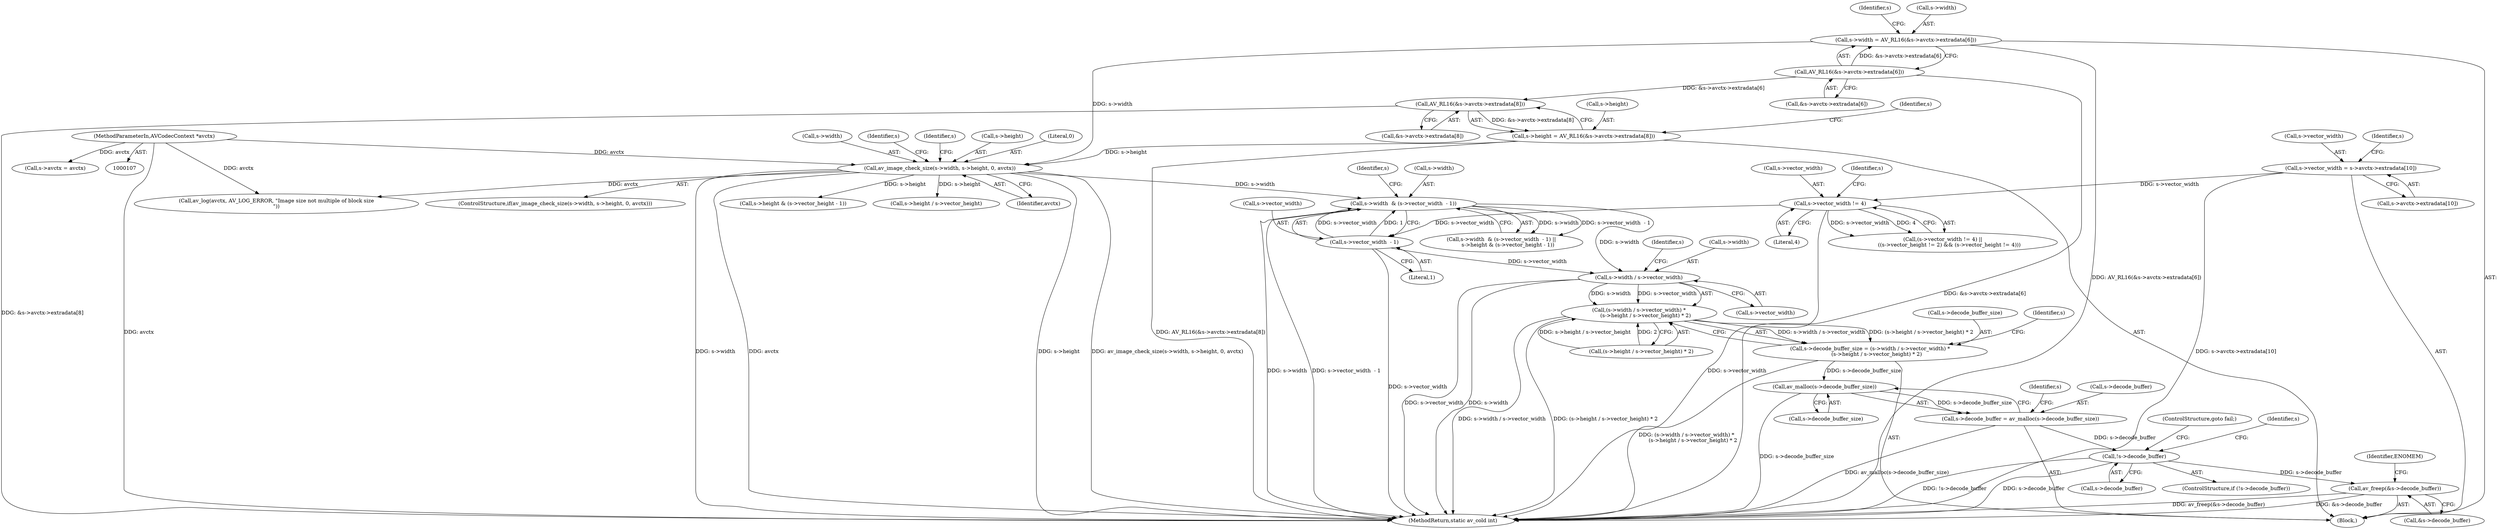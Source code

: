 digraph "0_libav_58b2e0f0f2fc96c1158e04f8aba95cbe6157a1a3@pointer" {
"1000312" [label="(Call,s->width / s->vector_width)"];
"1000269" [label="(Call,s->width  & (s->vector_width  - 1))"];
"1000186" [label="(Call,av_image_check_size(s->width, s->height, 0, avctx))"];
"1000159" [label="(Call,s->width = AV_RL16(&s->avctx->extradata[6]))"];
"1000163" [label="(Call,AV_RL16(&s->avctx->extradata[6]))"];
"1000172" [label="(Call,s->height = AV_RL16(&s->avctx->extradata[8]))"];
"1000176" [label="(Call,AV_RL16(&s->avctx->extradata[8]))"];
"1000108" [label="(MethodParameterIn,AVCodecContext *avctx)"];
"1000273" [label="(Call,s->vector_width  - 1)"];
"1000247" [label="(Call,s->vector_width != 4)"];
"1000208" [label="(Call,s->vector_width = s->avctx->extradata[10])"];
"1000311" [label="(Call,(s->width / s->vector_width) *\n        (s->height / s->vector_height) * 2)"];
"1000307" [label="(Call,s->decode_buffer_size = (s->width / s->vector_width) *\n        (s->height / s->vector_height) * 2)"];
"1000332" [label="(Call,av_malloc(s->decode_buffer_size))"];
"1000328" [label="(Call,s->decode_buffer = av_malloc(s->decode_buffer_size))"];
"1000337" [label="(Call,!s->decode_buffer)"];
"1000440" [label="(Call,av_freep(&s->decode_buffer))"];
"1000268" [label="(Call,s->width  & (s->vector_width  - 1) ||\n        s->height & (s->vector_height - 1))"];
"1000447" [label="(Identifier,ENOMEM)"];
"1000269" [label="(Call,s->width  & (s->vector_width  - 1))"];
"1000336" [label="(ControlStructure,if (!s->decode_buffer))"];
"1000448" [label="(MethodReturn,static av_cold int)"];
"1000246" [label="(Call,(s->vector_width != 4) ||\n        ((s->vector_height != 2) && (s->vector_height != 4)))"];
"1000333" [label="(Call,s->decode_buffer_size)"];
"1000190" [label="(Call,s->height)"];
"1000274" [label="(Call,s->vector_width)"];
"1000280" [label="(Identifier,s)"];
"1000316" [label="(Call,s->vector_width)"];
"1000185" [label="(ControlStructure,if(av_image_check_size(s->width, s->height, 0, avctx)))"];
"1000440" [label="(Call,av_freep(&s->decode_buffer))"];
"1000193" [label="(Literal,0)"];
"1000208" [label="(Call,s->vector_width = s->avctx->extradata[10])"];
"1000176" [label="(Call,AV_RL16(&s->avctx->extradata[8]))"];
"1000119" [label="(Call,s->avctx = avctx)"];
"1000163" [label="(Call,AV_RL16(&s->avctx->extradata[6]))"];
"1000278" [label="(Call,s->height & (s->vector_height - 1))"];
"1000109" [label="(Block,)"];
"1000330" [label="(Identifier,s)"];
"1000441" [label="(Call,&s->decode_buffer)"];
"1000320" [label="(Call,s->height / s->vector_height)"];
"1000345" [label="(Identifier,s)"];
"1000328" [label="(Call,s->decode_buffer = av_malloc(s->decode_buffer_size))"];
"1000322" [label="(Identifier,s)"];
"1000174" [label="(Identifier,s)"];
"1000307" [label="(Call,s->decode_buffer_size = (s->width / s->vector_width) *\n        (s->height / s->vector_height) * 2)"];
"1000311" [label="(Call,(s->width / s->vector_width) *\n        (s->height / s->vector_height) * 2)"];
"1000108" [label="(MethodParameterIn,AVCodecContext *avctx)"];
"1000270" [label="(Call,s->width)"];
"1000159" [label="(Call,s->width = AV_RL16(&s->avctx->extradata[6]))"];
"1000277" [label="(Literal,1)"];
"1000209" [label="(Call,s->vector_width)"];
"1000187" [label="(Call,s->width)"];
"1000313" [label="(Call,s->width)"];
"1000308" [label="(Call,s->decode_buffer_size)"];
"1000186" [label="(Call,av_image_check_size(s->width, s->height, 0, avctx))"];
"1000177" [label="(Call,&s->avctx->extradata[8])"];
"1000288" [label="(Call,av_log(avctx, AV_LOG_ERROR, \"Image size not multiple of block size\n\"))"];
"1000337" [label="(Call,!s->decode_buffer)"];
"1000160" [label="(Call,s->width)"];
"1000248" [label="(Call,s->vector_width)"];
"1000164" [label="(Call,&s->avctx->extradata[6])"];
"1000173" [label="(Call,s->height)"];
"1000329" [label="(Call,s->decode_buffer)"];
"1000212" [label="(Call,s->avctx->extradata[10])"];
"1000221" [label="(Identifier,s)"];
"1000341" [label="(ControlStructure,goto fail;)"];
"1000319" [label="(Call,(s->height / s->vector_height) * 2)"];
"1000198" [label="(Identifier,s)"];
"1000255" [label="(Identifier,s)"];
"1000332" [label="(Call,av_malloc(s->decode_buffer_size))"];
"1000273" [label="(Call,s->vector_width  - 1)"];
"1000194" [label="(Identifier,avctx)"];
"1000247" [label="(Call,s->vector_width != 4)"];
"1000338" [label="(Call,s->decode_buffer)"];
"1000210" [label="(Identifier,s)"];
"1000251" [label="(Literal,4)"];
"1000188" [label="(Identifier,s)"];
"1000312" [label="(Call,s->width / s->vector_width)"];
"1000172" [label="(Call,s->height = AV_RL16(&s->avctx->extradata[8]))"];
"1000339" [label="(Identifier,s)"];
"1000312" -> "1000311"  [label="AST: "];
"1000312" -> "1000316"  [label="CFG: "];
"1000313" -> "1000312"  [label="AST: "];
"1000316" -> "1000312"  [label="AST: "];
"1000322" -> "1000312"  [label="CFG: "];
"1000312" -> "1000448"  [label="DDG: s->vector_width"];
"1000312" -> "1000448"  [label="DDG: s->width"];
"1000312" -> "1000311"  [label="DDG: s->width"];
"1000312" -> "1000311"  [label="DDG: s->vector_width"];
"1000269" -> "1000312"  [label="DDG: s->width"];
"1000273" -> "1000312"  [label="DDG: s->vector_width"];
"1000269" -> "1000268"  [label="AST: "];
"1000269" -> "1000273"  [label="CFG: "];
"1000270" -> "1000269"  [label="AST: "];
"1000273" -> "1000269"  [label="AST: "];
"1000280" -> "1000269"  [label="CFG: "];
"1000268" -> "1000269"  [label="CFG: "];
"1000269" -> "1000448"  [label="DDG: s->vector_width  - 1"];
"1000269" -> "1000448"  [label="DDG: s->width"];
"1000269" -> "1000268"  [label="DDG: s->width"];
"1000269" -> "1000268"  [label="DDG: s->vector_width  - 1"];
"1000186" -> "1000269"  [label="DDG: s->width"];
"1000273" -> "1000269"  [label="DDG: s->vector_width"];
"1000273" -> "1000269"  [label="DDG: 1"];
"1000186" -> "1000185"  [label="AST: "];
"1000186" -> "1000194"  [label="CFG: "];
"1000187" -> "1000186"  [label="AST: "];
"1000190" -> "1000186"  [label="AST: "];
"1000193" -> "1000186"  [label="AST: "];
"1000194" -> "1000186"  [label="AST: "];
"1000198" -> "1000186"  [label="CFG: "];
"1000210" -> "1000186"  [label="CFG: "];
"1000186" -> "1000448"  [label="DDG: av_image_check_size(s->width, s->height, 0, avctx)"];
"1000186" -> "1000448"  [label="DDG: s->width"];
"1000186" -> "1000448"  [label="DDG: avctx"];
"1000186" -> "1000448"  [label="DDG: s->height"];
"1000159" -> "1000186"  [label="DDG: s->width"];
"1000172" -> "1000186"  [label="DDG: s->height"];
"1000108" -> "1000186"  [label="DDG: avctx"];
"1000186" -> "1000278"  [label="DDG: s->height"];
"1000186" -> "1000288"  [label="DDG: avctx"];
"1000186" -> "1000320"  [label="DDG: s->height"];
"1000159" -> "1000109"  [label="AST: "];
"1000159" -> "1000163"  [label="CFG: "];
"1000160" -> "1000159"  [label="AST: "];
"1000163" -> "1000159"  [label="AST: "];
"1000174" -> "1000159"  [label="CFG: "];
"1000159" -> "1000448"  [label="DDG: AV_RL16(&s->avctx->extradata[6])"];
"1000163" -> "1000159"  [label="DDG: &s->avctx->extradata[6]"];
"1000163" -> "1000164"  [label="CFG: "];
"1000164" -> "1000163"  [label="AST: "];
"1000163" -> "1000448"  [label="DDG: &s->avctx->extradata[6]"];
"1000163" -> "1000176"  [label="DDG: &s->avctx->extradata[6]"];
"1000172" -> "1000109"  [label="AST: "];
"1000172" -> "1000176"  [label="CFG: "];
"1000173" -> "1000172"  [label="AST: "];
"1000176" -> "1000172"  [label="AST: "];
"1000188" -> "1000172"  [label="CFG: "];
"1000172" -> "1000448"  [label="DDG: AV_RL16(&s->avctx->extradata[8])"];
"1000176" -> "1000172"  [label="DDG: &s->avctx->extradata[8]"];
"1000176" -> "1000177"  [label="CFG: "];
"1000177" -> "1000176"  [label="AST: "];
"1000176" -> "1000448"  [label="DDG: &s->avctx->extradata[8]"];
"1000108" -> "1000107"  [label="AST: "];
"1000108" -> "1000448"  [label="DDG: avctx"];
"1000108" -> "1000119"  [label="DDG: avctx"];
"1000108" -> "1000288"  [label="DDG: avctx"];
"1000273" -> "1000277"  [label="CFG: "];
"1000274" -> "1000273"  [label="AST: "];
"1000277" -> "1000273"  [label="AST: "];
"1000273" -> "1000448"  [label="DDG: s->vector_width"];
"1000247" -> "1000273"  [label="DDG: s->vector_width"];
"1000247" -> "1000246"  [label="AST: "];
"1000247" -> "1000251"  [label="CFG: "];
"1000248" -> "1000247"  [label="AST: "];
"1000251" -> "1000247"  [label="AST: "];
"1000255" -> "1000247"  [label="CFG: "];
"1000246" -> "1000247"  [label="CFG: "];
"1000247" -> "1000448"  [label="DDG: s->vector_width"];
"1000247" -> "1000246"  [label="DDG: s->vector_width"];
"1000247" -> "1000246"  [label="DDG: 4"];
"1000208" -> "1000247"  [label="DDG: s->vector_width"];
"1000208" -> "1000109"  [label="AST: "];
"1000208" -> "1000212"  [label="CFG: "];
"1000209" -> "1000208"  [label="AST: "];
"1000212" -> "1000208"  [label="AST: "];
"1000221" -> "1000208"  [label="CFG: "];
"1000208" -> "1000448"  [label="DDG: s->avctx->extradata[10]"];
"1000311" -> "1000307"  [label="AST: "];
"1000311" -> "1000319"  [label="CFG: "];
"1000319" -> "1000311"  [label="AST: "];
"1000307" -> "1000311"  [label="CFG: "];
"1000311" -> "1000448"  [label="DDG: s->width / s->vector_width"];
"1000311" -> "1000448"  [label="DDG: (s->height / s->vector_height) * 2"];
"1000311" -> "1000307"  [label="DDG: s->width / s->vector_width"];
"1000311" -> "1000307"  [label="DDG: (s->height / s->vector_height) * 2"];
"1000319" -> "1000311"  [label="DDG: s->height / s->vector_height"];
"1000319" -> "1000311"  [label="DDG: 2"];
"1000307" -> "1000109"  [label="AST: "];
"1000308" -> "1000307"  [label="AST: "];
"1000330" -> "1000307"  [label="CFG: "];
"1000307" -> "1000448"  [label="DDG: (s->width / s->vector_width) *\n        (s->height / s->vector_height) * 2"];
"1000307" -> "1000332"  [label="DDG: s->decode_buffer_size"];
"1000332" -> "1000328"  [label="AST: "];
"1000332" -> "1000333"  [label="CFG: "];
"1000333" -> "1000332"  [label="AST: "];
"1000328" -> "1000332"  [label="CFG: "];
"1000332" -> "1000448"  [label="DDG: s->decode_buffer_size"];
"1000332" -> "1000328"  [label="DDG: s->decode_buffer_size"];
"1000328" -> "1000109"  [label="AST: "];
"1000329" -> "1000328"  [label="AST: "];
"1000339" -> "1000328"  [label="CFG: "];
"1000328" -> "1000448"  [label="DDG: av_malloc(s->decode_buffer_size)"];
"1000328" -> "1000337"  [label="DDG: s->decode_buffer"];
"1000337" -> "1000336"  [label="AST: "];
"1000337" -> "1000338"  [label="CFG: "];
"1000338" -> "1000337"  [label="AST: "];
"1000341" -> "1000337"  [label="CFG: "];
"1000345" -> "1000337"  [label="CFG: "];
"1000337" -> "1000448"  [label="DDG: s->decode_buffer"];
"1000337" -> "1000448"  [label="DDG: !s->decode_buffer"];
"1000337" -> "1000440"  [label="DDG: s->decode_buffer"];
"1000440" -> "1000109"  [label="AST: "];
"1000440" -> "1000441"  [label="CFG: "];
"1000441" -> "1000440"  [label="AST: "];
"1000447" -> "1000440"  [label="CFG: "];
"1000440" -> "1000448"  [label="DDG: av_freep(&s->decode_buffer)"];
"1000440" -> "1000448"  [label="DDG: &s->decode_buffer"];
}
